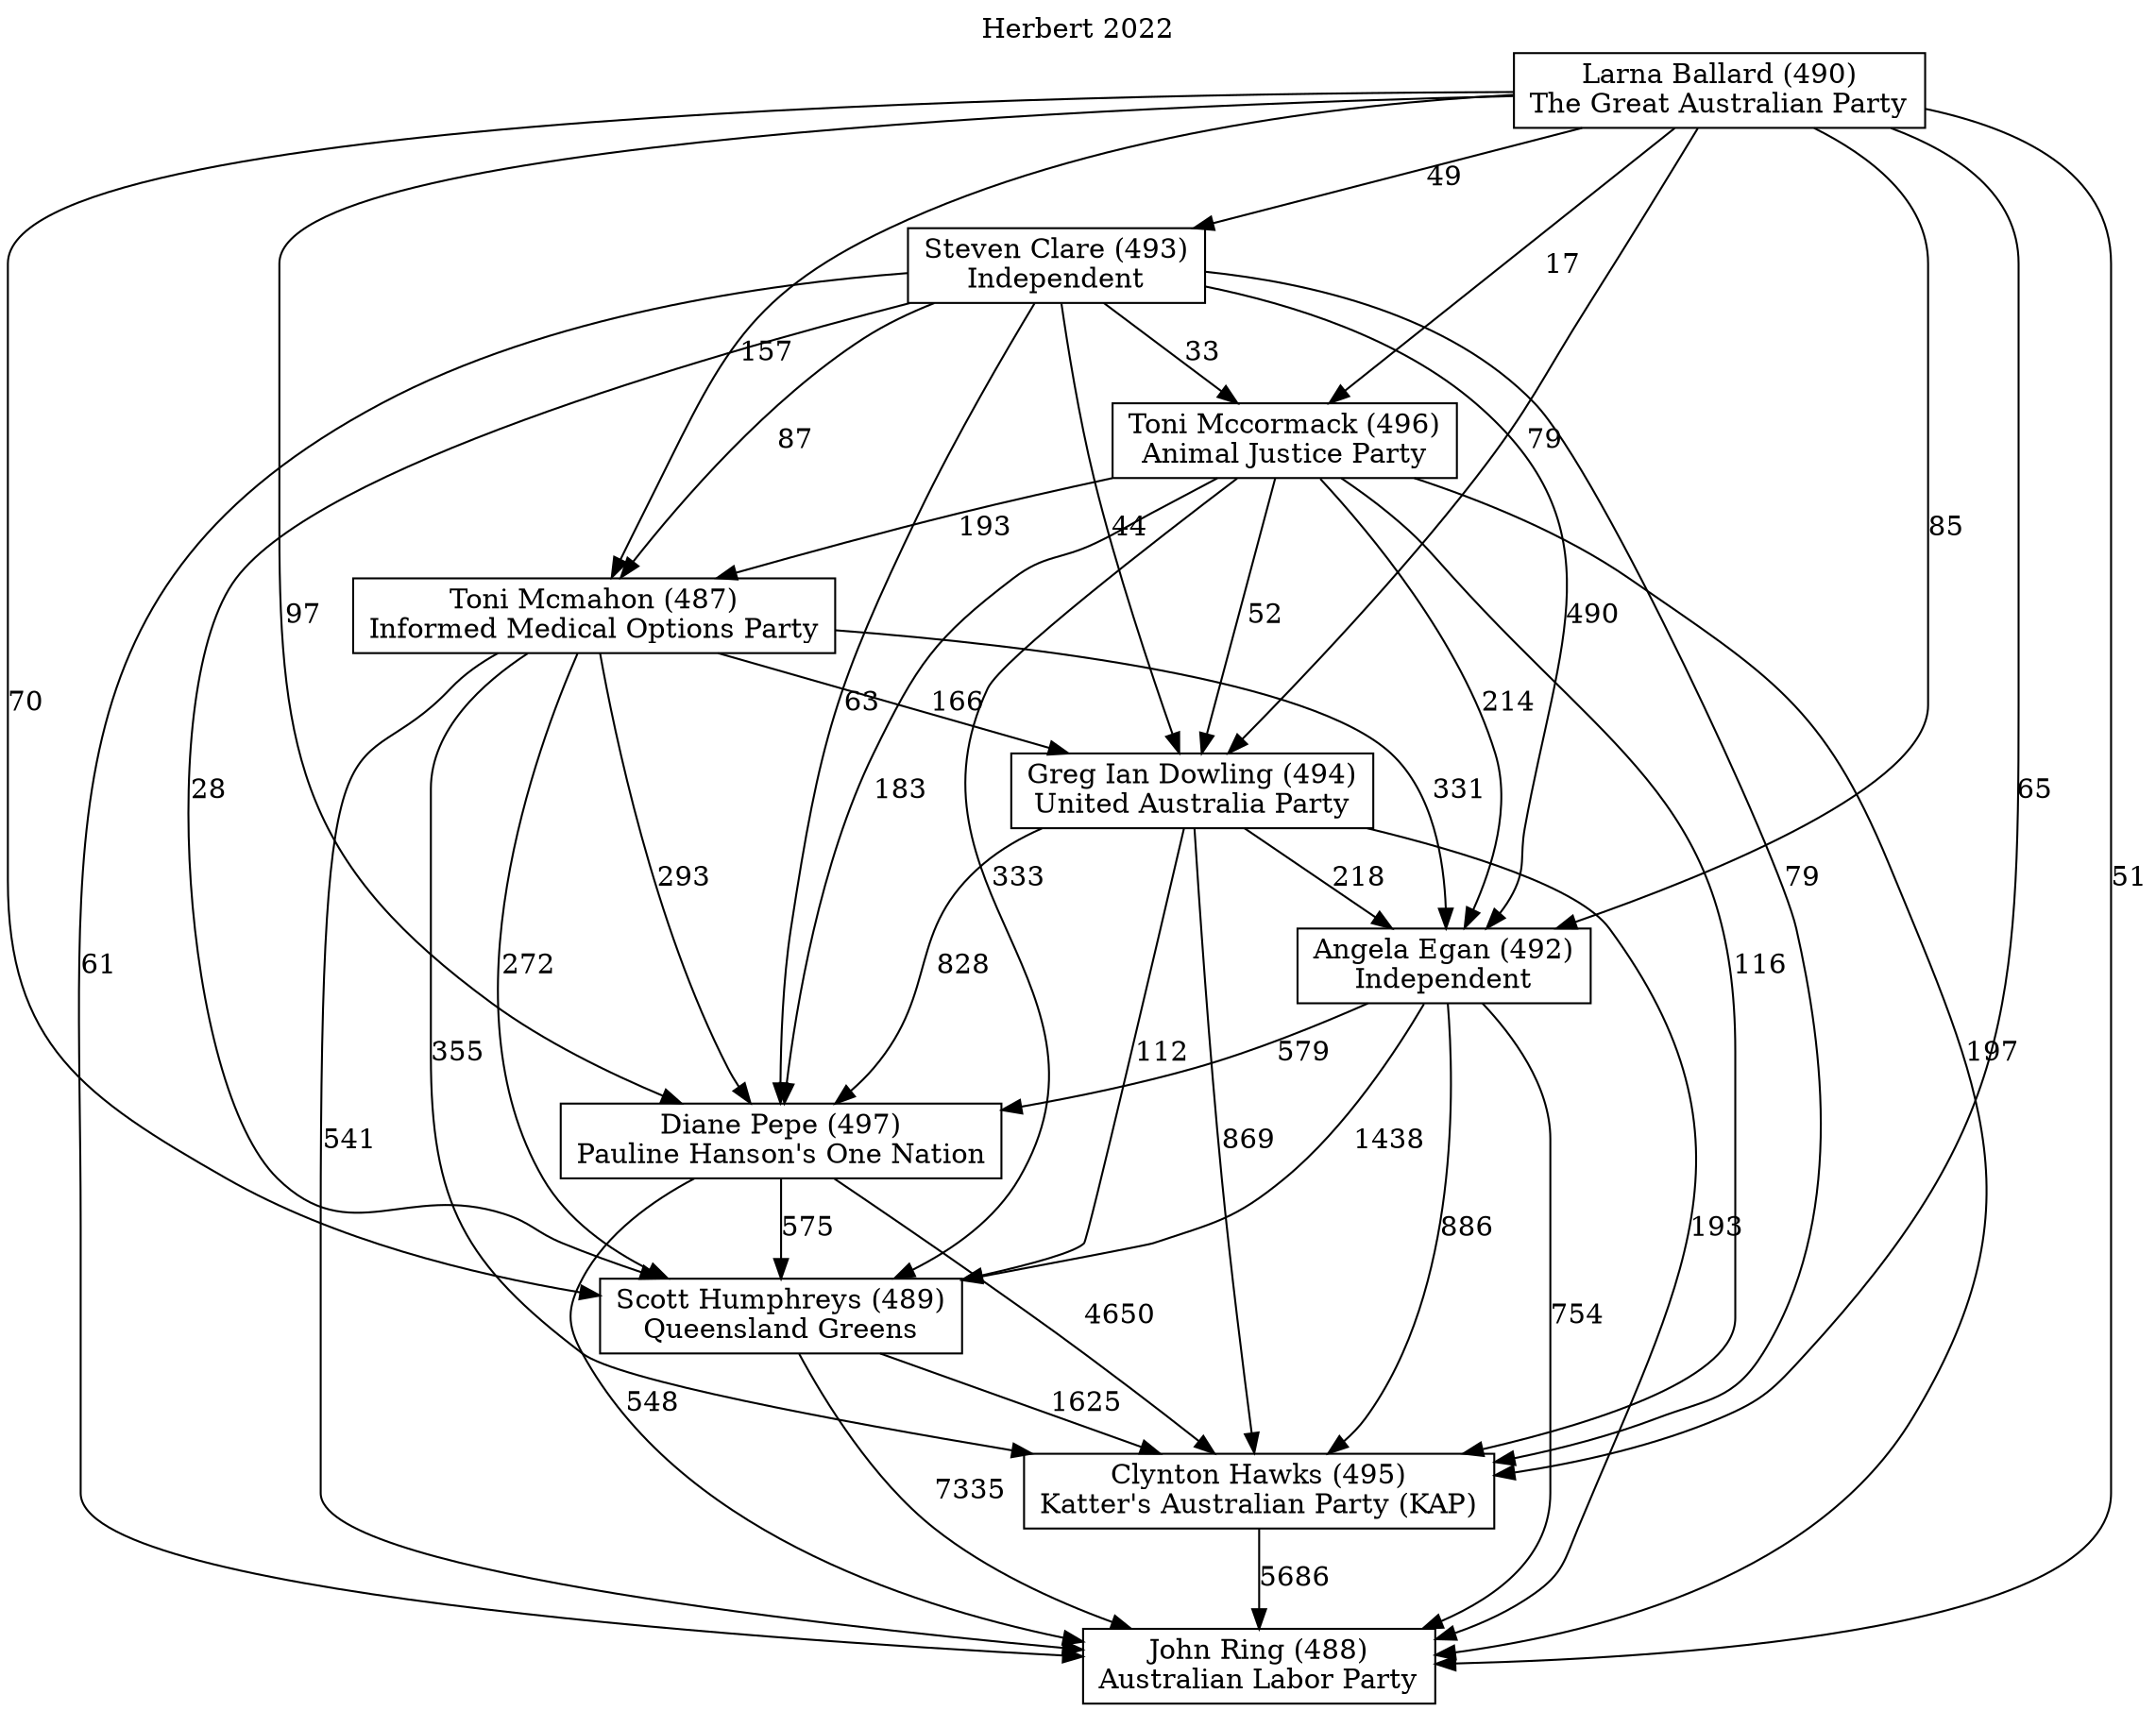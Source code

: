 // House preference flow
digraph "John Ring (488)_Herbert_2022" {
	graph [label="Herbert 2022" labelloc=t mclimit=10]
	node [shape=box]
	"John Ring (488)" [label="John Ring (488)
Australian Labor Party"]
	"Clynton Hawks (495)" [label="Clynton Hawks (495)
Katter's Australian Party (KAP)"]
	"Scott Humphreys (489)" [label="Scott Humphreys (489)
Queensland Greens"]
	"Diane Pepe (497)" [label="Diane Pepe (497)
Pauline Hanson's One Nation"]
	"Angela Egan (492)" [label="Angela Egan (492)
Independent"]
	"Greg Ian Dowling (494)" [label="Greg Ian Dowling (494)
United Australia Party"]
	"Toni Mcmahon (487)" [label="Toni Mcmahon (487)
Informed Medical Options Party"]
	"Toni Mccormack (496)" [label="Toni Mccormack (496)
Animal Justice Party"]
	"Steven Clare (493)" [label="Steven Clare (493)
Independent"]
	"Larna Ballard (490)" [label="Larna Ballard (490)
The Great Australian Party"]
	"Clynton Hawks (495)" -> "John Ring (488)" [label=5686]
	"Scott Humphreys (489)" -> "Clynton Hawks (495)" [label=1625]
	"Diane Pepe (497)" -> "Scott Humphreys (489)" [label=575]
	"Angela Egan (492)" -> "Diane Pepe (497)" [label=579]
	"Greg Ian Dowling (494)" -> "Angela Egan (492)" [label=218]
	"Toni Mcmahon (487)" -> "Greg Ian Dowling (494)" [label=166]
	"Toni Mccormack (496)" -> "Toni Mcmahon (487)" [label=193]
	"Steven Clare (493)" -> "Toni Mccormack (496)" [label=33]
	"Larna Ballard (490)" -> "Steven Clare (493)" [label=49]
	"Scott Humphreys (489)" -> "John Ring (488)" [label=7335]
	"Diane Pepe (497)" -> "John Ring (488)" [label=548]
	"Angela Egan (492)" -> "John Ring (488)" [label=754]
	"Greg Ian Dowling (494)" -> "John Ring (488)" [label=193]
	"Toni Mcmahon (487)" -> "John Ring (488)" [label=541]
	"Toni Mccormack (496)" -> "John Ring (488)" [label=197]
	"Steven Clare (493)" -> "John Ring (488)" [label=61]
	"Larna Ballard (490)" -> "John Ring (488)" [label=51]
	"Larna Ballard (490)" -> "Toni Mccormack (496)" [label=17]
	"Steven Clare (493)" -> "Toni Mcmahon (487)" [label=87]
	"Larna Ballard (490)" -> "Toni Mcmahon (487)" [label=157]
	"Toni Mccormack (496)" -> "Greg Ian Dowling (494)" [label=52]
	"Steven Clare (493)" -> "Greg Ian Dowling (494)" [label=44]
	"Larna Ballard (490)" -> "Greg Ian Dowling (494)" [label=79]
	"Toni Mcmahon (487)" -> "Angela Egan (492)" [label=331]
	"Toni Mccormack (496)" -> "Angela Egan (492)" [label=214]
	"Steven Clare (493)" -> "Angela Egan (492)" [label=490]
	"Larna Ballard (490)" -> "Angela Egan (492)" [label=85]
	"Greg Ian Dowling (494)" -> "Diane Pepe (497)" [label=828]
	"Toni Mcmahon (487)" -> "Diane Pepe (497)" [label=293]
	"Toni Mccormack (496)" -> "Diane Pepe (497)" [label=183]
	"Steven Clare (493)" -> "Diane Pepe (497)" [label=63]
	"Larna Ballard (490)" -> "Diane Pepe (497)" [label=97]
	"Angela Egan (492)" -> "Scott Humphreys (489)" [label=1438]
	"Greg Ian Dowling (494)" -> "Scott Humphreys (489)" [label=112]
	"Toni Mcmahon (487)" -> "Scott Humphreys (489)" [label=272]
	"Toni Mccormack (496)" -> "Scott Humphreys (489)" [label=333]
	"Steven Clare (493)" -> "Scott Humphreys (489)" [label=28]
	"Larna Ballard (490)" -> "Scott Humphreys (489)" [label=70]
	"Diane Pepe (497)" -> "Clynton Hawks (495)" [label=4650]
	"Angela Egan (492)" -> "Clynton Hawks (495)" [label=886]
	"Greg Ian Dowling (494)" -> "Clynton Hawks (495)" [label=869]
	"Toni Mcmahon (487)" -> "Clynton Hawks (495)" [label=355]
	"Toni Mccormack (496)" -> "Clynton Hawks (495)" [label=116]
	"Steven Clare (493)" -> "Clynton Hawks (495)" [label=79]
	"Larna Ballard (490)" -> "Clynton Hawks (495)" [label=65]
}
